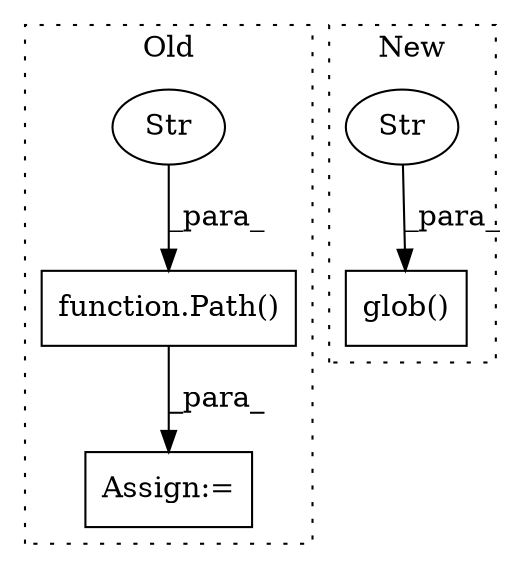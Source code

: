 digraph G {
subgraph cluster0 {
1 [label="function.Path()" a="75" s="1004,1048" l="5,1" shape="box"];
4 [label="Str" a="66" s="1009" l="39" shape="ellipse"];
5 [label="Assign:=" a="68" s="1106" l="3" shape="box"];
label = "Old";
style="dotted";
}
subgraph cluster1 {
2 [label="glob()" a="75" s="645,696" l="10,1" shape="box"];
3 [label="Str" a="66" s="655" l="41" shape="ellipse"];
label = "New";
style="dotted";
}
1 -> 5 [label="_para_"];
3 -> 2 [label="_para_"];
4 -> 1 [label="_para_"];
}